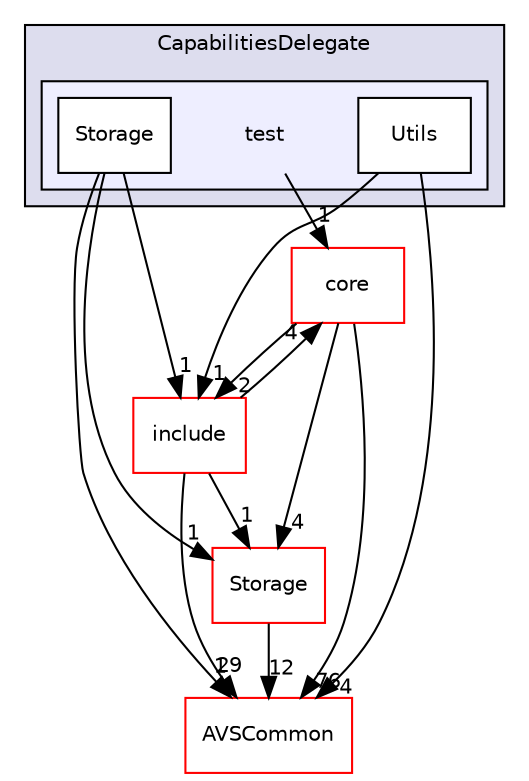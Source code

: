 digraph "/workplace/avs-device-sdk/CapabilitiesDelegate/test" {
  compound=true
  node [ fontsize="10", fontname="Helvetica"];
  edge [ labelfontsize="10", labelfontname="Helvetica"];
  subgraph clusterdir_924a657fe36215a0159270de1b610651 {
    graph [ bgcolor="#ddddee", pencolor="black", label="CapabilitiesDelegate" fontname="Helvetica", fontsize="10", URL="dir_924a657fe36215a0159270de1b610651.html"]
  subgraph clusterdir_28647357adb2301cd82a75786fa679b0 {
    graph [ bgcolor="#eeeeff", pencolor="black", label="" URL="dir_28647357adb2301cd82a75786fa679b0.html"];
    dir_28647357adb2301cd82a75786fa679b0 [shape=plaintext label="test"];
    dir_72b64a80a8f79b71b79dc1fe9979e703 [shape=box label="Storage" color="black" fillcolor="white" style="filled" URL="dir_72b64a80a8f79b71b79dc1fe9979e703.html"];
    dir_8b5aff9bd302c0c81cbc0c82e968b5fc [shape=box label="Utils" color="black" fillcolor="white" style="filled" URL="dir_8b5aff9bd302c0c81cbc0c82e968b5fc.html"];
  }
  }
  dir_d29c5f5a2915d6c5388c9daae4f109c7 [shape=box label="Storage" fillcolor="white" style="filled" color="red" URL="dir_d29c5f5a2915d6c5388c9daae4f109c7.html"];
  dir_13e65effb2bde530b17b3d5eefcd0266 [shape=box label="AVSCommon" fillcolor="white" style="filled" color="red" URL="dir_13e65effb2bde530b17b3d5eefcd0266.html"];
  dir_4270bfced15e0e73154b13468c7c9ad9 [shape=box label="core" fillcolor="white" style="filled" color="red" URL="dir_4270bfced15e0e73154b13468c7c9ad9.html"];
  dir_872c8767738f6c0aba43e56d09bbdc21 [shape=box label="include" fillcolor="white" style="filled" color="red" URL="dir_872c8767738f6c0aba43e56d09bbdc21.html"];
  dir_28647357adb2301cd82a75786fa679b0->dir_4270bfced15e0e73154b13468c7c9ad9 [headlabel="1", labeldistance=1.5 headhref="dir_000010_000461.html"];
  dir_d29c5f5a2915d6c5388c9daae4f109c7->dir_13e65effb2bde530b17b3d5eefcd0266 [headlabel="12", labeldistance=1.5 headhref="dir_000643_000017.html"];
  dir_4270bfced15e0e73154b13468c7c9ad9->dir_d29c5f5a2915d6c5388c9daae4f109c7 [headlabel="4", labeldistance=1.5 headhref="dir_000461_000643.html"];
  dir_4270bfced15e0e73154b13468c7c9ad9->dir_13e65effb2bde530b17b3d5eefcd0266 [headlabel="76", labeldistance=1.5 headhref="dir_000461_000017.html"];
  dir_4270bfced15e0e73154b13468c7c9ad9->dir_872c8767738f6c0aba43e56d09bbdc21 [headlabel="2", labeldistance=1.5 headhref="dir_000461_000348.html"];
  dir_8b5aff9bd302c0c81cbc0c82e968b5fc->dir_13e65effb2bde530b17b3d5eefcd0266 [headlabel="4", labeldistance=1.5 headhref="dir_000356_000017.html"];
  dir_8b5aff9bd302c0c81cbc0c82e968b5fc->dir_872c8767738f6c0aba43e56d09bbdc21 [headlabel="1", labeldistance=1.5 headhref="dir_000356_000348.html"];
  dir_872c8767738f6c0aba43e56d09bbdc21->dir_d29c5f5a2915d6c5388c9daae4f109c7 [headlabel="1", labeldistance=1.5 headhref="dir_000348_000643.html"];
  dir_872c8767738f6c0aba43e56d09bbdc21->dir_13e65effb2bde530b17b3d5eefcd0266 [headlabel="29", labeldistance=1.5 headhref="dir_000348_000017.html"];
  dir_872c8767738f6c0aba43e56d09bbdc21->dir_4270bfced15e0e73154b13468c7c9ad9 [headlabel="4", labeldistance=1.5 headhref="dir_000348_000461.html"];
  dir_72b64a80a8f79b71b79dc1fe9979e703->dir_d29c5f5a2915d6c5388c9daae4f109c7 [headlabel="1", labeldistance=1.5 headhref="dir_000355_000643.html"];
  dir_72b64a80a8f79b71b79dc1fe9979e703->dir_13e65effb2bde530b17b3d5eefcd0266 [headlabel="1", labeldistance=1.5 headhref="dir_000355_000017.html"];
  dir_72b64a80a8f79b71b79dc1fe9979e703->dir_872c8767738f6c0aba43e56d09bbdc21 [headlabel="1", labeldistance=1.5 headhref="dir_000355_000348.html"];
}
